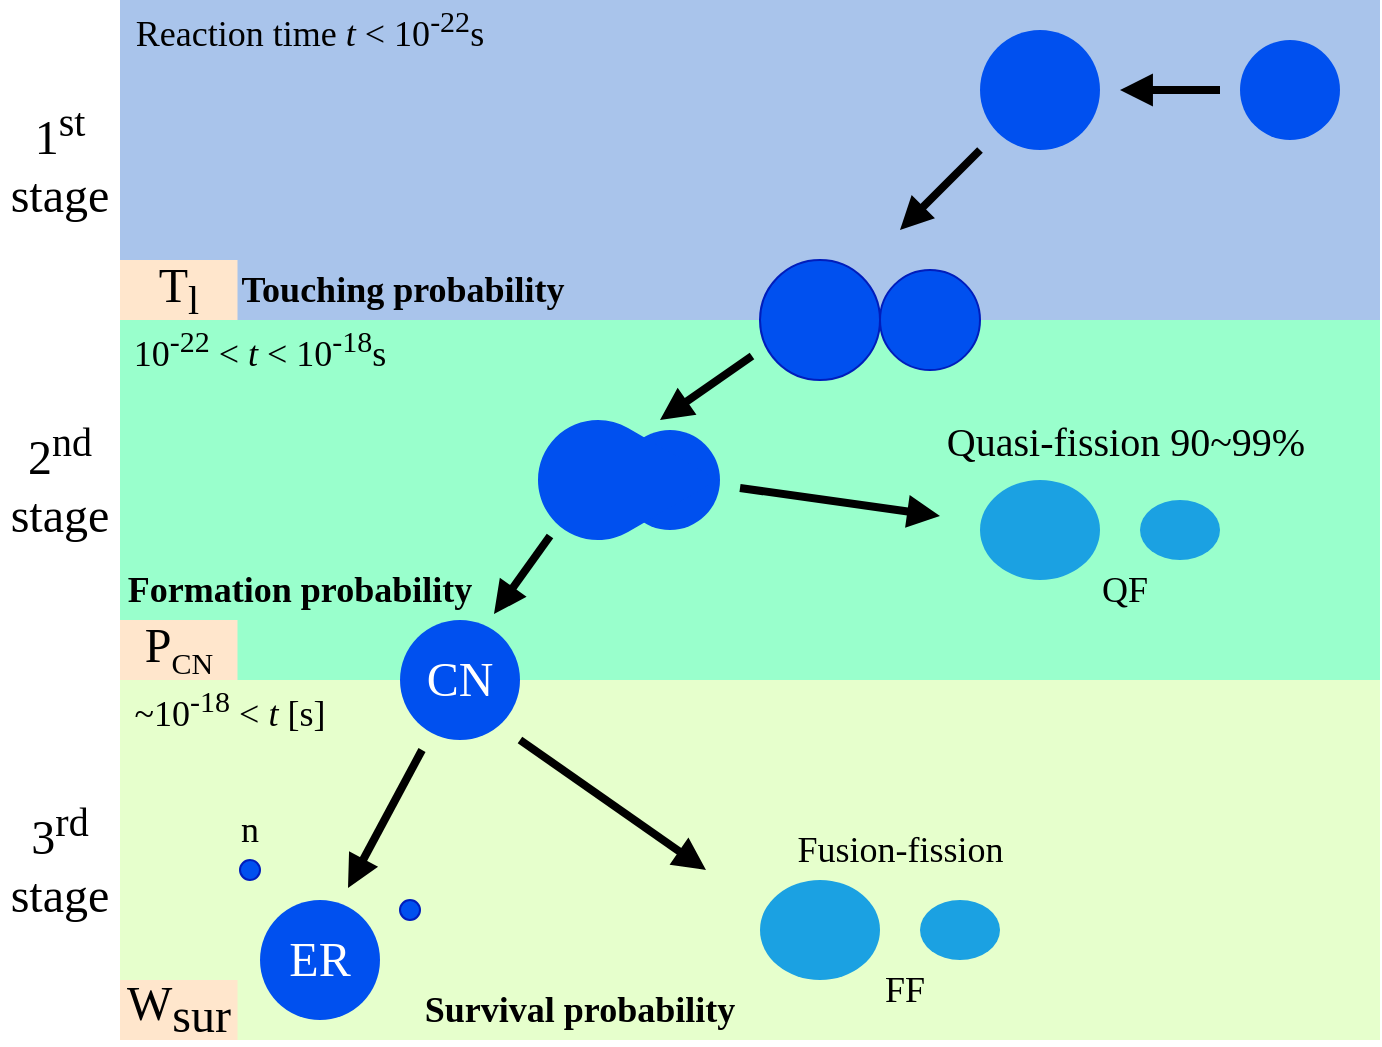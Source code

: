 <mxfile version="21.6.6" type="github">
  <diagram name="ページ1" id="I_qSTswGrK-BtdH_KTmD">
    <mxGraphModel dx="1162" dy="838" grid="1" gridSize="10" guides="1" tooltips="1" connect="1" arrows="1" fold="1" page="1" pageScale="1" pageWidth="827" pageHeight="1169" background="#ffffff" math="0" shadow="0">
      <root>
        <mxCell id="0" />
        <mxCell id="1" parent="0" />
        <mxCell id="I6vCxaIr1k0wqGamkmmP-1" value="" style="rounded=0;whiteSpace=wrap;html=1;fillColor=#A9C4EB;strokeColor=none;" parent="1" vertex="1">
          <mxGeometry x="130" y="80" width="630" height="160" as="geometry" />
        </mxCell>
        <mxCell id="I6vCxaIr1k0wqGamkmmP-2" value="&lt;font style=&quot;font-size: 24px;&quot;&gt;1&lt;sup&gt;st&lt;/sup&gt; stage&lt;/font&gt;" style="text;html=1;strokeColor=none;fillColor=none;align=center;verticalAlign=middle;whiteSpace=wrap;rounded=0;fontSize=24;fontFamily=Times New Roman;fontColor=#000000;" parent="1" vertex="1">
          <mxGeometry x="70" y="145" width="60" height="30" as="geometry" />
        </mxCell>
        <mxCell id="I6vCxaIr1k0wqGamkmmP-5" value="" style="rounded=0;whiteSpace=wrap;html=1;fillColor=#99FFCC;strokeColor=none;" parent="1" vertex="1">
          <mxGeometry x="130" y="240" width="630" height="180" as="geometry" />
        </mxCell>
        <mxCell id="I6vCxaIr1k0wqGamkmmP-6" value="&lt;font style=&quot;font-size: 24px;&quot;&gt;2&lt;sup&gt;nd&lt;/sup&gt; stage&lt;/font&gt;" style="text;html=1;strokeColor=none;fillColor=none;align=center;verticalAlign=middle;whiteSpace=wrap;rounded=0;fontSize=24;fontFamily=Times New Roman;fontColor=#000000;" parent="1" vertex="1">
          <mxGeometry x="70" y="305" width="60" height="30" as="geometry" />
        </mxCell>
        <mxCell id="I6vCxaIr1k0wqGamkmmP-7" value="&lt;font style=&quot;font-size: 24px;&quot;&gt;3&lt;sup&gt;rd&lt;/sup&gt; stage&lt;/font&gt;" style="text;html=1;strokeColor=none;fillColor=none;align=center;verticalAlign=middle;whiteSpace=wrap;rounded=0;fontSize=24;fontColor=#000000;fontFamily=Times New Roman;" parent="1" vertex="1">
          <mxGeometry x="70" y="495" width="60" height="30" as="geometry" />
        </mxCell>
        <mxCell id="I6vCxaIr1k0wqGamkmmP-8" value="" style="rounded=0;whiteSpace=wrap;html=1;fillColor=#E6FFCC;strokeColor=none;" parent="1" vertex="1">
          <mxGeometry x="130" y="420" width="630" height="180" as="geometry" />
        </mxCell>
        <mxCell id="I6vCxaIr1k0wqGamkmmP-9" value="" style="ellipse;whiteSpace=wrap;html=1;aspect=fixed;fillColor=#0050ef;fontColor=#ffffff;strokeColor=none;" parent="1" vertex="1">
          <mxGeometry x="690" y="100" width="50" height="50" as="geometry" />
        </mxCell>
        <mxCell id="I6vCxaIr1k0wqGamkmmP-10" value="" style="ellipse;whiteSpace=wrap;html=1;aspect=fixed;fillColor=#0050ef;fontColor=#ffffff;strokeColor=none;" parent="1" vertex="1">
          <mxGeometry x="560" y="95" width="60" height="60" as="geometry" />
        </mxCell>
        <mxCell id="I6vCxaIr1k0wqGamkmmP-12" value="" style="endArrow=block;html=1;rounded=0;strokeWidth=4;endFill=1;" parent="1" edge="1">
          <mxGeometry width="50" height="50" relative="1" as="geometry">
            <mxPoint x="680" y="125" as="sourcePoint" />
            <mxPoint x="630" y="125" as="targetPoint" />
          </mxGeometry>
        </mxCell>
        <mxCell id="I6vCxaIr1k0wqGamkmmP-13" value="" style="ellipse;whiteSpace=wrap;html=1;aspect=fixed;strokeColor=#001DBC;fillColor=#0050ef;fontColor=#ffffff;" parent="1" vertex="1">
          <mxGeometry x="450" y="210" width="60" height="60" as="geometry" />
        </mxCell>
        <mxCell id="I6vCxaIr1k0wqGamkmmP-14" value="" style="ellipse;whiteSpace=wrap;html=1;aspect=fixed;strokeColor=#001DBC;fillColor=#0050ef;fontColor=#ffffff;" parent="1" vertex="1">
          <mxGeometry x="510" y="215" width="50" height="50" as="geometry" />
        </mxCell>
        <mxCell id="I6vCxaIr1k0wqGamkmmP-15" value="" style="endArrow=block;html=1;rounded=0;strokeWidth=4;endFill=1;strokeColor=#000000;" parent="1" edge="1">
          <mxGeometry width="50" height="50" relative="1" as="geometry">
            <mxPoint x="560" y="155" as="sourcePoint" />
            <mxPoint x="520" y="195" as="targetPoint" />
          </mxGeometry>
        </mxCell>
        <mxCell id="I6vCxaIr1k0wqGamkmmP-16" value="" style="endArrow=block;html=1;rounded=0;strokeWidth=4;endFill=1;strokeColor=#000000;" parent="1" edge="1">
          <mxGeometry width="50" height="50" relative="1" as="geometry">
            <mxPoint x="440" y="324" as="sourcePoint" />
            <mxPoint x="540" y="338" as="targetPoint" />
          </mxGeometry>
        </mxCell>
        <mxCell id="I6vCxaIr1k0wqGamkmmP-17" value="" style="ellipse;whiteSpace=wrap;html=1;fillColor=#1ba1e2;fontColor=#ffffff;strokeColor=none;" parent="1" vertex="1">
          <mxGeometry x="560" y="320" width="60" height="50" as="geometry" />
        </mxCell>
        <mxCell id="I6vCxaIr1k0wqGamkmmP-18" value="" style="ellipse;whiteSpace=wrap;html=1;fillColor=#1ba1e2;fontColor=#ffffff;strokeColor=none;" parent="1" vertex="1">
          <mxGeometry x="640" y="330" width="40" height="30" as="geometry" />
        </mxCell>
        <mxCell id="I6vCxaIr1k0wqGamkmmP-19" value="&lt;font style=&quot;font-size: 20px;&quot;&gt;Quasi-fission 90~99%&lt;/font&gt;" style="text;html=1;strokeColor=none;fillColor=none;align=center;verticalAlign=middle;whiteSpace=wrap;rounded=0;fontSize=20;fontFamily=Times New Roman;fontColor=#000000;" parent="1" vertex="1">
          <mxGeometry x="538.75" y="280" width="187.5" height="40" as="geometry" />
        </mxCell>
        <mxCell id="I6vCxaIr1k0wqGamkmmP-21" value="&lt;font style=&quot;font-size: 18px;&quot;&gt;QF&lt;/font&gt;" style="text;html=1;strokeColor=none;fillColor=none;align=center;verticalAlign=middle;whiteSpace=wrap;rounded=0;fontSize=18;fontFamily=Times New Roman;fontColor=#000000;" parent="1" vertex="1">
          <mxGeometry x="550" y="360" width="165" height="30" as="geometry" />
        </mxCell>
        <mxCell id="I6vCxaIr1k0wqGamkmmP-23" value="" style="ellipse;whiteSpace=wrap;html=1;aspect=fixed;strokeColor=none;fillColor=#0050ef;fontColor=#ffffff;" parent="1" vertex="1">
          <mxGeometry x="380" y="295" width="50" height="50" as="geometry" />
        </mxCell>
        <mxCell id="I6vCxaIr1k0wqGamkmmP-26" value="" style="verticalLabelPosition=bottom;verticalAlign=top;html=1;shape=mxgraph.basic.drop;rotation=90;fillColor=#0050ef;fontColor=#ffffff;strokeColor=none;" parent="1" vertex="1">
          <mxGeometry x="354" y="275" width="60" height="90" as="geometry" />
        </mxCell>
        <mxCell id="I6vCxaIr1k0wqGamkmmP-29" value="" style="endArrow=block;html=1;rounded=0;strokeWidth=4;endFill=1;strokeColor=#000000;" parent="1" edge="1">
          <mxGeometry width="50" height="50" relative="1" as="geometry">
            <mxPoint x="446" y="258" as="sourcePoint" />
            <mxPoint x="400" y="290" as="targetPoint" />
          </mxGeometry>
        </mxCell>
        <mxCell id="I6vCxaIr1k0wqGamkmmP-30" value="&lt;font style=&quot;font-size: 24px;&quot; face=&quot;Times New Roman&quot;&gt;CN&lt;/font&gt;" style="ellipse;whiteSpace=wrap;html=1;aspect=fixed;strokeColor=none;fillColor=#0050ef;fontColor=#ffffff;" parent="1" vertex="1">
          <mxGeometry x="270" y="390" width="60" height="60" as="geometry" />
        </mxCell>
        <mxCell id="I6vCxaIr1k0wqGamkmmP-31" value="" style="endArrow=block;html=1;rounded=0;strokeWidth=4;endFill=1;strokeColor=#000000;" parent="1" edge="1">
          <mxGeometry width="50" height="50" relative="1" as="geometry">
            <mxPoint x="345" y="348" as="sourcePoint" />
            <mxPoint x="317" y="387" as="targetPoint" />
          </mxGeometry>
        </mxCell>
        <mxCell id="I6vCxaIr1k0wqGamkmmP-32" value="&lt;font style=&quot;font-size: 24px;&quot; face=&quot;Times New Roman&quot;&gt;ER&lt;/font&gt;" style="ellipse;whiteSpace=wrap;html=1;aspect=fixed;strokeColor=none;fillColor=#0050ef;fontColor=#ffffff;" parent="1" vertex="1">
          <mxGeometry x="200" y="530" width="60" height="60" as="geometry" />
        </mxCell>
        <mxCell id="I6vCxaIr1k0wqGamkmmP-33" value="" style="endArrow=block;html=1;rounded=0;strokeWidth=4;endFill=1;strokeColor=#000000;" parent="1" edge="1">
          <mxGeometry width="50" height="50" relative="1" as="geometry">
            <mxPoint x="281" y="455" as="sourcePoint" />
            <mxPoint x="244" y="524" as="targetPoint" />
          </mxGeometry>
        </mxCell>
        <mxCell id="I6vCxaIr1k0wqGamkmmP-34" value="" style="endArrow=block;html=1;rounded=0;strokeWidth=4;endFill=1;strokeColor=#000000;" parent="1" edge="1">
          <mxGeometry width="50" height="50" relative="1" as="geometry">
            <mxPoint x="330" y="450" as="sourcePoint" />
            <mxPoint x="423" y="515" as="targetPoint" />
          </mxGeometry>
        </mxCell>
        <mxCell id="I6vCxaIr1k0wqGamkmmP-35" value="" style="ellipse;whiteSpace=wrap;html=1;fillColor=#1ba1e2;fontColor=#ffffff;strokeColor=none;" parent="1" vertex="1">
          <mxGeometry x="450" y="520" width="60" height="50" as="geometry" />
        </mxCell>
        <mxCell id="I6vCxaIr1k0wqGamkmmP-36" value="" style="ellipse;whiteSpace=wrap;html=1;fillColor=#1ba1e2;fontColor=#ffffff;strokeColor=none;" parent="1" vertex="1">
          <mxGeometry x="530" y="530" width="40" height="30" as="geometry" />
        </mxCell>
        <mxCell id="I6vCxaIr1k0wqGamkmmP-37" value="&lt;font style=&quot;font-size: 18px;&quot;&gt;Fusion-fission&amp;nbsp;&lt;/font&gt;" style="text;html=1;strokeColor=none;fillColor=none;align=center;verticalAlign=middle;whiteSpace=wrap;rounded=0;fontSize=18;fontFamily=Times New Roman;fontColor=#000000;" parent="1" vertex="1">
          <mxGeometry x="440" y="490" width="165" height="30" as="geometry" />
        </mxCell>
        <mxCell id="I6vCxaIr1k0wqGamkmmP-38" value="&lt;font style=&quot;font-size: 18px;&quot;&gt;FF&lt;/font&gt;" style="text;html=1;strokeColor=none;fillColor=none;align=center;verticalAlign=middle;whiteSpace=wrap;rounded=0;fontSize=18;fontFamily=Times New Roman;fontColor=#000000;" parent="1" vertex="1">
          <mxGeometry x="440" y="560" width="165" height="30" as="geometry" />
        </mxCell>
        <mxCell id="I6vCxaIr1k0wqGamkmmP-39" value="" style="ellipse;whiteSpace=wrap;html=1;aspect=fixed;strokeColor=#001DBC;fillColor=#0050ef;fontColor=#ffffff;" parent="1" vertex="1">
          <mxGeometry x="270" y="530" width="10" height="10" as="geometry" />
        </mxCell>
        <mxCell id="I6vCxaIr1k0wqGamkmmP-40" value="" style="ellipse;whiteSpace=wrap;html=1;aspect=fixed;strokeColor=#001DBC;fillColor=#0050ef;fontColor=#ffffff;" parent="1" vertex="1">
          <mxGeometry x="190" y="510" width="10" height="10" as="geometry" />
        </mxCell>
        <mxCell id="I6vCxaIr1k0wqGamkmmP-42" value="&lt;font style=&quot;font-size: 18px;&quot;&gt;n&lt;/font&gt;" style="text;html=1;strokeColor=none;fillColor=none;align=center;verticalAlign=middle;whiteSpace=wrap;rounded=0;fontSize=18;fontFamily=Times New Roman;fontColor=#000000;" parent="1" vertex="1">
          <mxGeometry x="181.25" y="480" width="27.5" height="30" as="geometry" />
        </mxCell>
        <mxCell id="I6vCxaIr1k0wqGamkmmP-43" value="&lt;font style=&quot;font-size: 24px;&quot;&gt;W&lt;sub style=&quot;font-size: 24px;&quot;&gt;sur&lt;/sub&gt;&lt;/font&gt;" style="text;html=1;strokeColor=none;fillColor=#FFE6CC;align=center;verticalAlign=middle;whiteSpace=wrap;rounded=0;fontSize=24;fontFamily=Times New Roman;fontColor=#000000;" parent="1" vertex="1">
          <mxGeometry x="130" y="570" width="58.75" height="30" as="geometry" />
        </mxCell>
        <mxCell id="I6vCxaIr1k0wqGamkmmP-44" value="&lt;font style=&quot;&quot;&gt;P&lt;sub style=&quot;&quot;&gt;&lt;font style=&quot;font-size: 15px;&quot;&gt;CN&lt;/font&gt;&lt;/sub&gt;&lt;/font&gt;" style="text;html=1;strokeColor=none;fillColor=#FFE6CC;align=center;verticalAlign=middle;whiteSpace=wrap;rounded=0;fontSize=24;fontFamily=Times New Roman;fontColor=#000000;" parent="1" vertex="1">
          <mxGeometry x="130" y="390" width="58.75" height="30" as="geometry" />
        </mxCell>
        <mxCell id="I6vCxaIr1k0wqGamkmmP-45" value="&lt;font style=&quot;&quot;&gt;T&lt;sub style=&quot;&quot;&gt;&lt;font style=&quot;font-size: 20px;&quot;&gt;l&lt;/font&gt;&lt;/sub&gt;&lt;/font&gt;" style="text;html=1;strokeColor=none;fillColor=#FFE6CC;align=center;verticalAlign=middle;whiteSpace=wrap;rounded=0;fontSize=24;fontFamily=Times New Roman;fontColor=#000000;" parent="1" vertex="1">
          <mxGeometry x="130" y="210" width="58.75" height="30" as="geometry" />
        </mxCell>
        <mxCell id="I6vCxaIr1k0wqGamkmmP-46" value="&lt;font style=&quot;font-size: 18px;&quot;&gt;Touching probability&lt;/font&gt;" style="text;html=1;strokeColor=none;fillColor=none;align=center;verticalAlign=middle;whiteSpace=wrap;rounded=0;fontSize=18;fontFamily=Times New Roman;fontColor=#000000;fontStyle=1" parent="1" vertex="1">
          <mxGeometry x="188.75" y="210" width="165" height="30" as="geometry" />
        </mxCell>
        <mxCell id="I6vCxaIr1k0wqGamkmmP-47" value="&lt;font style=&quot;font-size: 18px;&quot;&gt;Formation probability&lt;/font&gt;" style="text;html=1;strokeColor=none;fillColor=none;align=center;verticalAlign=middle;whiteSpace=wrap;rounded=0;fontSize=18;fontFamily=Times New Roman;fontColor=#000000;fontStyle=1" parent="1" vertex="1">
          <mxGeometry x="130" y="360" width="180" height="30" as="geometry" />
        </mxCell>
        <mxCell id="I6vCxaIr1k0wqGamkmmP-48" value="&lt;font style=&quot;font-size: 18px;&quot;&gt;Survival probability&lt;/font&gt;" style="text;html=1;strokeColor=none;fillColor=none;align=center;verticalAlign=middle;whiteSpace=wrap;rounded=0;fontSize=18;fontFamily=Times New Roman;fontColor=#000000;fontStyle=1" parent="1" vertex="1">
          <mxGeometry x="270" y="570" width="180" height="30" as="geometry" />
        </mxCell>
        <mxCell id="I6vCxaIr1k0wqGamkmmP-50" value="Reaction time &lt;i&gt;t&lt;/i&gt; &amp;lt; 10&lt;sup&gt;-22&lt;/sup&gt;s" style="text;html=1;strokeColor=none;fillColor=none;align=center;verticalAlign=middle;whiteSpace=wrap;rounded=0;fontColor=#000000;fontFamily=Times New Roman;fontSize=18;" parent="1" vertex="1">
          <mxGeometry x="130" y="80" width="190" height="30" as="geometry" />
        </mxCell>
        <mxCell id="I6vCxaIr1k0wqGamkmmP-51" value="10&lt;sup&gt;-22&lt;/sup&gt;&amp;nbsp;&amp;lt;&amp;nbsp;&lt;i&gt;t&lt;/i&gt; &amp;lt; 10&lt;sup&gt;-18&lt;/sup&gt;s" style="text;html=1;strokeColor=none;fillColor=none;align=center;verticalAlign=middle;whiteSpace=wrap;rounded=0;fontColor=#000000;fontFamily=Times New Roman;fontSize=18;" parent="1" vertex="1">
          <mxGeometry x="130" y="240" width="140" height="30" as="geometry" />
        </mxCell>
        <mxCell id="I6vCxaIr1k0wqGamkmmP-52" value="~10&lt;sup&gt;-18&lt;/sup&gt;&amp;nbsp;&amp;lt;&amp;nbsp;&lt;i&gt;t&lt;/i&gt;&amp;nbsp;[s]" style="text;html=1;strokeColor=none;fillColor=none;align=center;verticalAlign=middle;whiteSpace=wrap;rounded=0;fontColor=#000000;fontFamily=Times New Roman;fontSize=18;" parent="1" vertex="1">
          <mxGeometry x="130" y="420" width="110" height="30" as="geometry" />
        </mxCell>
      </root>
    </mxGraphModel>
  </diagram>
</mxfile>

